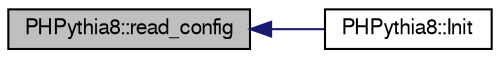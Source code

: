 digraph "PHPythia8::read_config"
{
  bgcolor="transparent";
  edge [fontname="FreeSans",fontsize="10",labelfontname="FreeSans",labelfontsize="10"];
  node [fontname="FreeSans",fontsize="10",shape=record];
  rankdir="LR";
  Node1 [label="PHPythia8::read_config",height=0.2,width=0.4,color="black", fillcolor="grey75", style="filled" fontcolor="black"];
  Node1 -> Node2 [dir="back",color="midnightblue",fontsize="10",style="solid",fontname="FreeSans"];
  Node2 [label="PHPythia8::Init",height=0.2,width=0.4,color="black",URL="$d9/d3a/classPHPythia8.html#af381f96f7115a7f8011d31572c46fcfc"];
}
